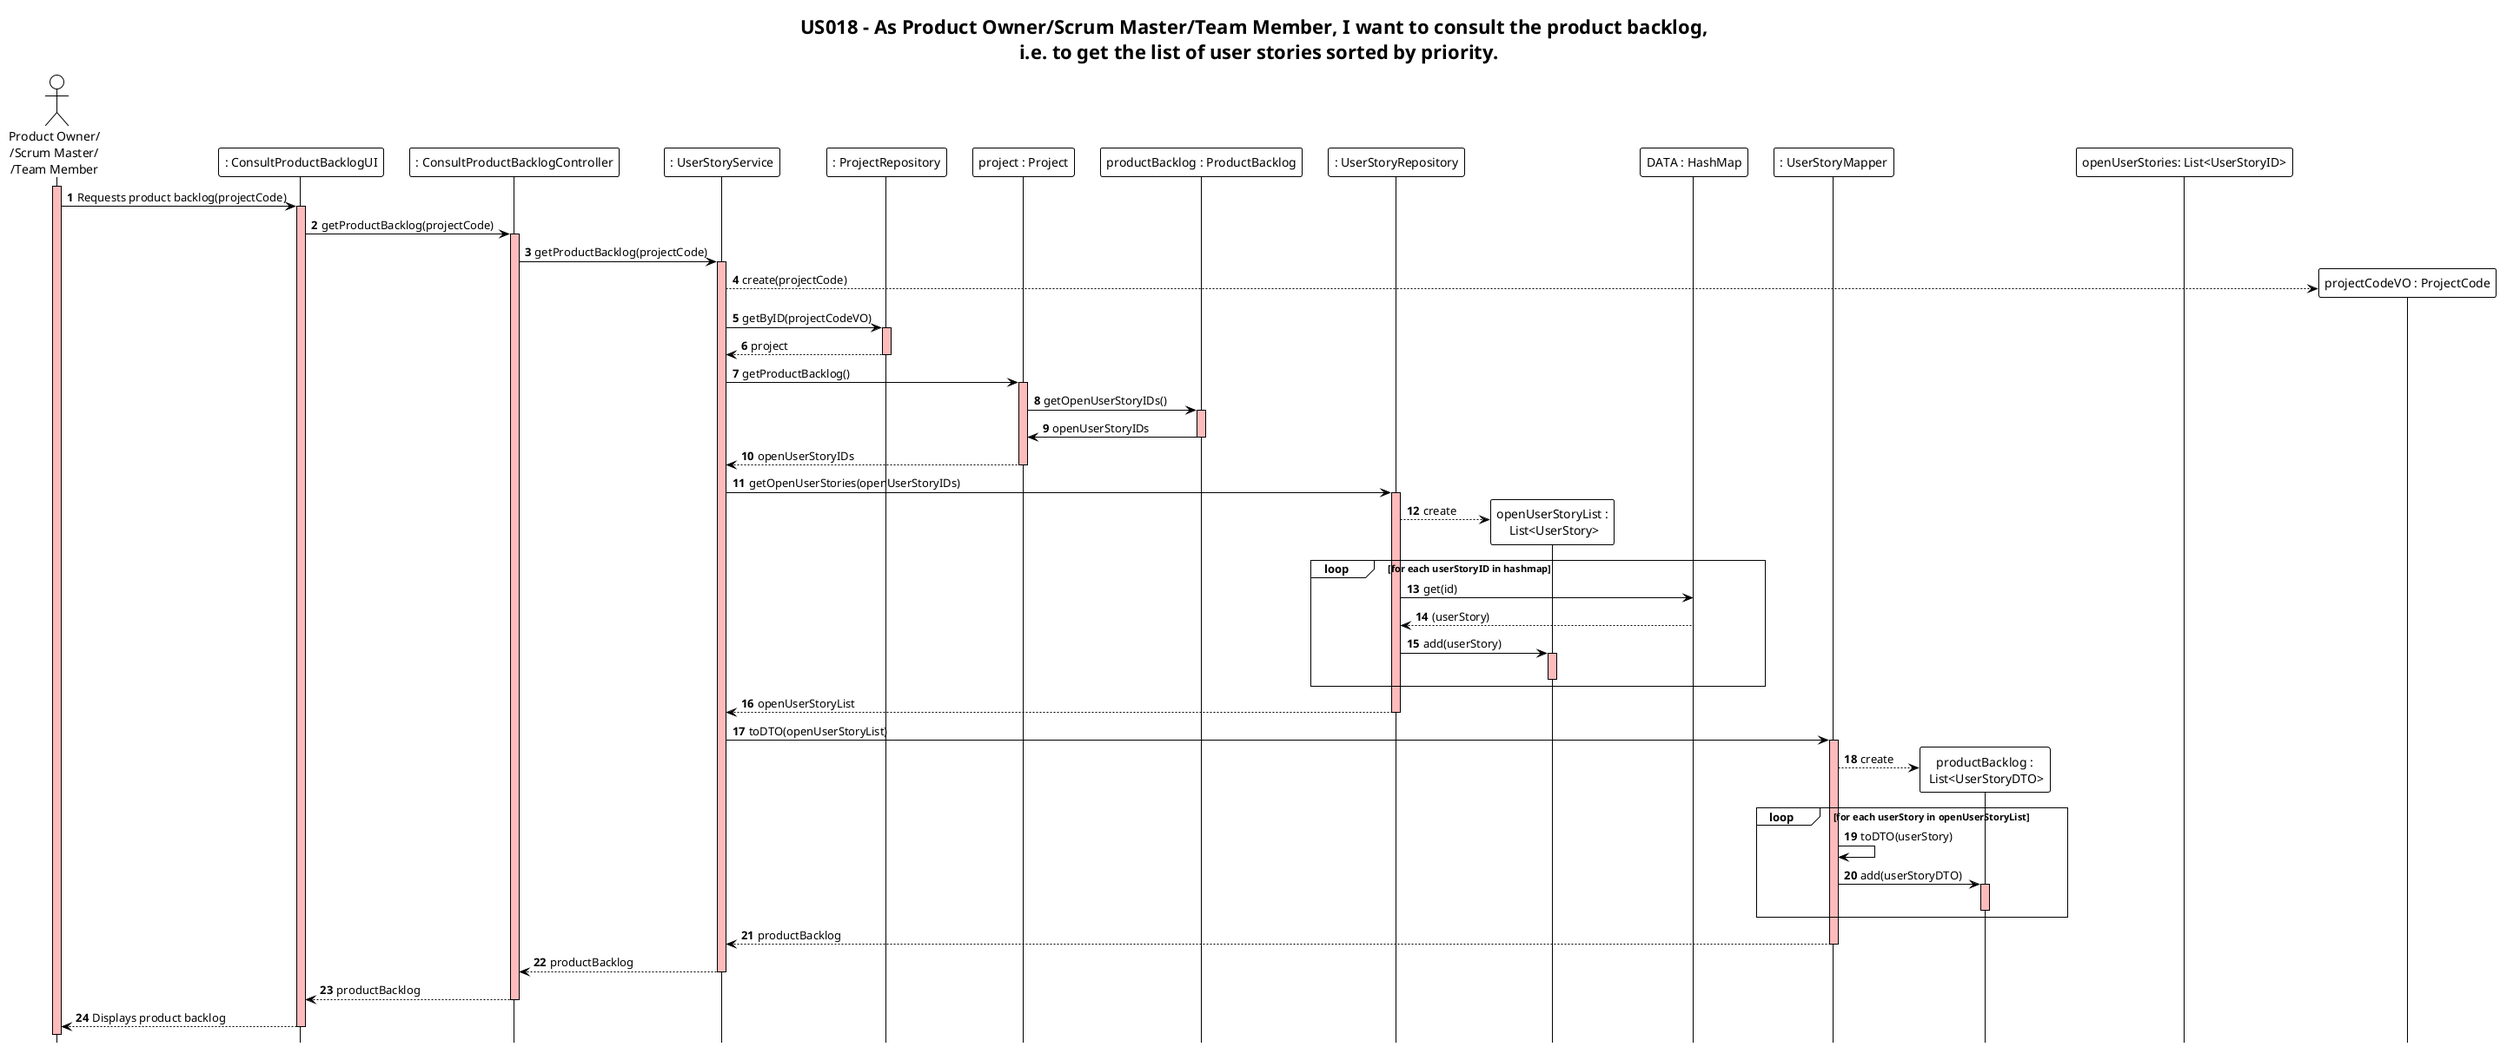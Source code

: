 @startuml
!theme plain
autonumber
hide footbox
title "US018 - As Product Owner/Scrum Master/Team Member, I want to consult the product backlog, \n i.e. to get the list of user stories sorted by priority."

actor "Product Owner/\n/Scrum Master/\n/Team Member" as user
participant ": ConsultProductBacklogUI" as UI
participant ": ConsultProductBacklogController" as Controller
participant ": UserStoryService" as Service
participant ": ProjectRepository" as ProjRepository
participant "project : Project" as Project
participant "productBacklog : ProductBacklog" as backlog
participant ": UserStoryRepository" as USRepository
participant "openUserStoryList :\n List<UserStory>" as USList
participant "DATA : HashMap" as hashmap
participant ": UserStoryMapper" as Mapper
participant "productBacklog :\n List<UserStoryDTO>" as DTOList
participant "openUserStories: List<UserStoryID>"

activate user #FFBBBB
user -> UI: Requests product backlog(projectCode)

activate UI #FFBBBB
UI-> Controller:getProductBacklog(projectCode)

activate Controller #FFBBBB
Controller -> Service: getProductBacklog(projectCode)
activate Service #FFBBBB

Service --> "projectCodeVO : ProjectCode" **: create(projectCode)
Service -> ProjRepository: getByID(projectCodeVO)
activate ProjRepository #FFBBBB
ProjRepository --> Service: project
deactivate ProjRepository
Service -> Project : getProductBacklog()

activate Project #FFBBBB
Project -> backlog : getOpenUserStoryIDs()
activate backlog #FFBBBB
backlog -> Project: openUserStoryIDs
deactivate backlog

Project --> Service: openUserStoryIDs
deactivate Project
Service -> USRepository: getOpenUserStories(openUserStoryIDs)
activate USRepository #FFBBBB
USRepository --> USList ** : create

loop for each userStoryID in hashmap
USRepository -> hashmap : get(id)
hashmap --> USRepository: (userStory)
USRepository -> USList : add(userStory)
activate USList #FFBBBB
deactivate USList

end
USRepository --> Service: openUserStoryList
deactivate USRepository
Service -> Mapper: toDTO(openUserStoryList)
activate Mapper #FFBBBB

Mapper --> DTOList ** : create

loop for each userStory in openUserStoryList
Mapper -> Mapper : toDTO(userStory)
Mapper -> DTOList: add(userStoryDTO)
activate DTOList #FFBBBB
deactivate DTOList
end

Mapper --> Service : productBacklog
deactivate Mapper

Service --> Controller : productBacklog
deactivate Service

Controller --> UI: productBacklog
deactivate Controller

UI --> user: Displays product backlog
deactivate UI

@enduml